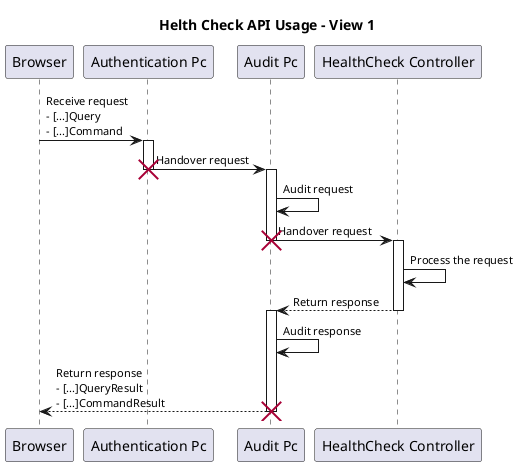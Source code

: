 @startuml
title Helth Check API Usage - View 1

participant Browser as bw

participant "Authentication Pc" as authApiFilter
participant "Audit Pc" as auditApiIntercepter
participant "HealthCheck Controller" as hChekApiController

skinparam sequence {
    ActorFontName Arial
    ActorFontSize 11

    ParticipantFontName Arial
    ParticipantFontSize 11

    ArrowFontName Arial
    ArrowFontSize 11
}

bw->authApiFilter: Receive request \n- [...]Query \n- [...]Command
activate authApiFilter

authApiFilter->auditApiIntercepter: Handover request
destroy authApiFilter
activate auditApiIntercepter

auditApiIntercepter->auditApiIntercepter: Audit request
auditApiIntercepter->hChekApiController: Handover request
destroy auditApiIntercepter
activate hChekApiController
hChekApiController->hChekApiController: Process the request

hChekApiController-->auditApiIntercepter: Return response
deactivate hChekApiController
activate auditApiIntercepter

auditApiIntercepter->auditApiIntercepter: Audit response
auditApiIntercepter-->bw: Return response\n- [...]QueryResult \n- [...]CommandResult
destroy auditApiIntercepter

@enduml
